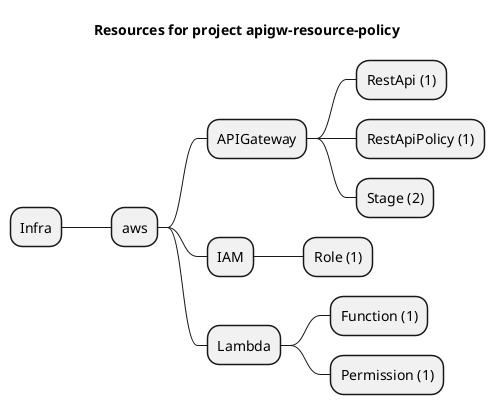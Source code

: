 @startmindmap
title Resources for project apigw-resource-policy
skinparam monochrome true
+ Infra
++ aws
+++ APIGateway
++++ RestApi (1)
++++ RestApiPolicy (1)
++++ Stage (2)
+++ IAM
++++ Role (1)
+++ Lambda
++++ Function (1)
++++ Permission (1)
@endmindmap